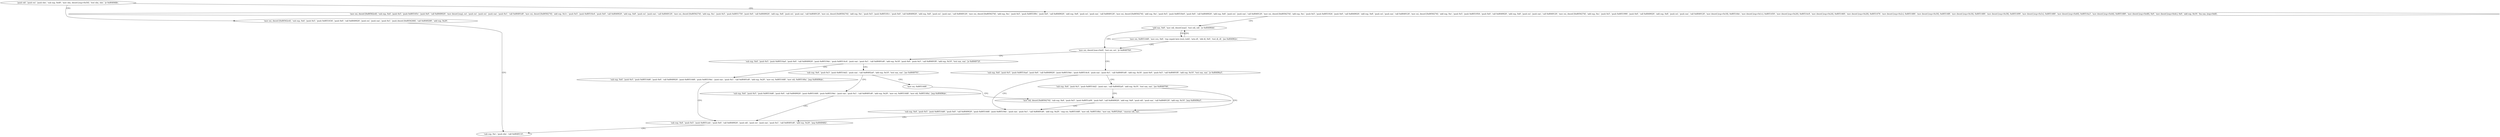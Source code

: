 digraph "func" {
"134517835" [label = "'push edi', 'push esi', 'push ebx', 'sub esp, 0x40', 'mov ebx, dword [esp+0x50]', 'test ebx, ebx', 'je 0x804948b', " ]
"134517899" [label = "'mov esi, dword [0x80562e4]', 'sub esp, 0x4', 'push 0x5', 'push 0x805165c', 'push 0x0', 'call 0x8049020', 'mov dword [esp], esi', 'push esi', 'push esi', 'push eax', 'push 0x1', 'call 0x80491d0', 'mov esi, dword [0x8056274]', 'add esp, 0x1c', 'push 0x5', 'push 0x80516e4', 'push 0x0', 'call 0x8049020', 'add esp, 0x8', 'push esi', 'push eax', 'call 0x8049120', 'mov esi, dword [0x8056274]', 'add esp, 0xc', 'push 0x5', 'push 0x8051750', 'push 0x0', 'call 0x8049020', 'add esp, 0x8', 'push esi', 'push eax', 'call 0x8049120', 'mov esi, dword [0x8056274]', 'add esp, 0xc', 'push 0x5', 'push 0x805181c', 'push 0x0', 'call 0x8049020', 'add esp, 0x8', 'push esi', 'push eax', 'call 0x8049120', 'mov esi, dword [0x8056274]', 'add esp, 0xc', 'push 0x5', 'push 0x805189c', 'push 0x0', 'call 0x8049020', 'add esp, 0x8', 'push esi', 'push eax', 'call 0x8049120', 'mov esi, dword [0x8056274]', 'add esp, 0xc', 'push 0x5', 'push 0x80518e0', 'push 0x0', 'call 0x8049020', 'add esp, 0x8', 'push esi', 'push eax', 'call 0x8049120', 'mov esi, dword [0x8056274]', 'add esp, 0xc', 'push 0x5', 'push 0x8051924', 'push 0x0', 'call 0x8049020', 'add esp, 0x8', 'push esi', 'push eax', 'call 0x8049120', 'mov esi, dword [0x8056274]', 'add esp, 0xc', 'push 0x5', 'push 0x8051954', 'push 0x0', 'call 0x8049020', 'add esp, 0x8', 'push esi', 'push eax', 'call 0x8049120', 'mov esi, dword [0x8056274]', 'add esp, 0xc', 'push 0x5', 'push 0x8051990', 'push 0x0', 'call 0x8049020', 'add esp, 0x8', 'push esi', 'push eax', 'call 0x8049120', 'mov dword [esp+0x18], 0x805144e', 'mov dword [esp+0x1c], 0x8051450', 'mov dword [esp+0x20], 0x80514c8', 'mov dword [esp+0x24], 0x8051460', 'mov dword [esp+0x28], 0x8051476', 'mov dword [esp+0x2c], 0x8051480', 'mov dword [esp+0x30], 0x805148f', 'mov dword [esp+0x34], 0x8051480', 'mov dword [esp+0x38], 0x8051499', 'mov dword [esp+0x3c], 0x8051480', 'mov dword [esp+0x40], 0x80514a3', 'mov dword [esp+0x44], 0x8051480', 'mov dword [esp+0x48], 0x0', 'mov dword [esp+0x4c], 0x0', 'add esp, 0x10', 'lea eax, [esp+0x8]', " ]
"134517849" [label = "'mov esi, dword [0x80562e4]', 'sub esp, 0x4', 'push 0x5', 'push 0x8051634', 'push 0x0', 'call 0x8049020', 'push esi', 'push eax', 'push 0x1', 'push dword [0x8056268]', 'call 0x8049280', 'add esp, 0x20', " ]
"134518318" [label = "'add eax, 0x8', 'mov edi, dword [eax]', 'test edi, edi', 'je 0x804964d', " ]
"134517890" [label = "'sub esp, 0xc', 'push ebx', 'call 0x8049110', " ]
"134518349" [label = "'mov esi, dword [eax+0x4]', 'test esi, esi', 'je 0x8049764', " ]
"134518628" [label = "'sub esp, 0x4', 'push 0x5', 'push 0x80514ad', 'push 0x0', 'call 0x8049020', 'push 0x80519dc', 'push 0x80514c4', 'push eax', 'push 0x1', 'call 0x80491d0', 'add esp, 0x18', 'push 0x0', 'push 0x5', 'call 0x80491f0', 'add esp, 0x10', 'test eax, eax', 'je 0x804972f', " ]
"134518360" [label = "'sub esp, 0x4', 'push 0x5', 'push 0x80514ad', 'push 0x0', 'call 0x8049020', 'push 0x80519dc', 'push 0x80514c4', 'push eax', 'push 0x1', 'call 0x80491d0', 'add esp, 0x18', 'push 0x0', 'push 0x5', 'call 0x80491f0', 'add esp, 0x10', 'test eax, eax', 'je 0x80496a5', " ]
"134518327" [label = "'mov esi, 0x8051448', 'mov ecx, 0x6', 'rep cmpsb byte [esi], [edi]', 'seta dl', 'sbb dl, 0x0', 'test dl, dl', 'jne 0x804962e', " ]
"134518575" [label = "'sub esp, 0x4', 'push 0x5', 'push 0x80514d6', 'push 0x0', 'call 0x8049020', 'push 0x8051448', 'push 0x80519dc', 'push eax', 'push 0x1', 'call 0x80491d0', 'add esp, 0x20', 'mov esi, 0x8051448', 'mov edi, 0x805146a', 'jmp 0x80496de', " ]
"134518682" [label = "'sub esp, 0x4', 'push 0x3', 'push 0x80514d2', 'push eax', 'call 0x80492a0', 'add esp, 0x10', 'test eax, eax', 'jne 0x8049701', " ]
"134518437" [label = "'sub esp, 0x4', 'push 0x5', 'push 0x80514d6', 'push 0x0', 'call 0x8049020', 'push 0x8051448', 'push 0x80519dc', 'push eax', 'push 0x1', 'call 0x80491d0', 'add esp, 0x20', 'cmp esi, 0x8051448', 'mov edi, 0x805146a', 'mov eax, 0x80520ab', 'cmovne edi, eax', " ]
"134518414" [label = "'sub esp, 0x4', 'push 0x3', 'push 0x80514d2', 'push eax', 'call 0x80492a0', 'add esp, 0x10', 'test eax, eax', 'jne 0x8049706', " ]
"134518494" [label = "'sub esp, 0x4', 'push 0x5', 'push 0x8051a4c', 'push 0x0', 'call 0x8049020', 'push edi', 'push esi', 'push eax', 'push 0x1', 'call 0x80491d0', 'add esp, 0x20', 'jmp 0x8049482', " ]
"134518529" [label = "'mov esi, 0x8051448', " ]
"134518709" [label = "'sub esp, 0x4', 'push 0x5', 'push 0x80514d6', 'push 0x0', 'call 0x8049020', 'push 0x8051448', 'push 0x80519dc', 'push eax', 'push 0x1', 'call 0x80491d0', 'add esp, 0x20', 'mov esi, 0x8051448', 'mov edi, 0x805146a', 'jmp 0x80496de', " ]
"134518534" [label = "'mov edi, dword [0x8056274]', 'sub esp, 0x4', 'push 0x5', 'push 0x8051a04', 'push 0x0', 'call 0x8049020', 'add esp, 0x8', 'push edi', 'push eax', 'call 0x8049120', 'add esp, 0x10', 'jmp 0x80496a5', " ]
"134517835" -> "134517899" [ label = "CFG" ]
"134517835" -> "134517849" [ label = "CFG" ]
"134517899" -> "134518318" [ label = "CFG" ]
"134517849" -> "134517890" [ label = "CFG" ]
"134518318" -> "134518349" [ label = "CFG" ]
"134518318" -> "134518327" [ label = "CFG" ]
"134518349" -> "134518628" [ label = "CFG" ]
"134518349" -> "134518360" [ label = "CFG" ]
"134518628" -> "134518575" [ label = "CFG" ]
"134518628" -> "134518682" [ label = "CFG" ]
"134518360" -> "134518437" [ label = "CFG" ]
"134518360" -> "134518414" [ label = "CFG" ]
"134518327" -> "134518318" [ label = "CFG" ]
"134518327" -> "134518349" [ label = "CFG" ]
"134518575" -> "134518494" [ label = "CFG" ]
"134518682" -> "134518529" [ label = "CFG" ]
"134518682" -> "134518709" [ label = "CFG" ]
"134518437" -> "134518494" [ label = "CFG" ]
"134518414" -> "134518534" [ label = "CFG" ]
"134518414" -> "134518437" [ label = "CFG" ]
"134518494" -> "134517890" [ label = "CFG" ]
"134518529" -> "134518534" [ label = "CFG" ]
"134518709" -> "134518494" [ label = "CFG" ]
"134518534" -> "134518437" [ label = "CFG" ]
}

